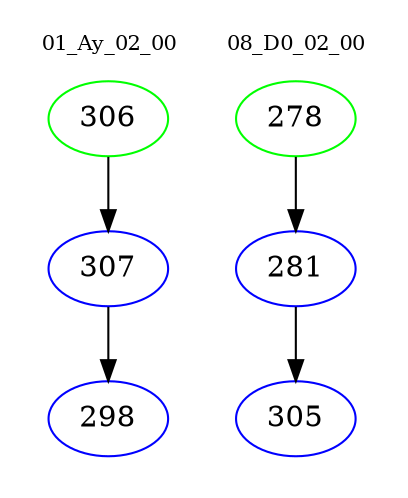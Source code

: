 digraph{
subgraph cluster_0 {
color = white
label = "01_Ay_02_00";
fontsize=10;
T0_306 [label="306", color="green"]
T0_306 -> T0_307 [color="black"]
T0_307 [label="307", color="blue"]
T0_307 -> T0_298 [color="black"]
T0_298 [label="298", color="blue"]
}
subgraph cluster_1 {
color = white
label = "08_D0_02_00";
fontsize=10;
T1_278 [label="278", color="green"]
T1_278 -> T1_281 [color="black"]
T1_281 [label="281", color="blue"]
T1_281 -> T1_305 [color="black"]
T1_305 [label="305", color="blue"]
}
}
